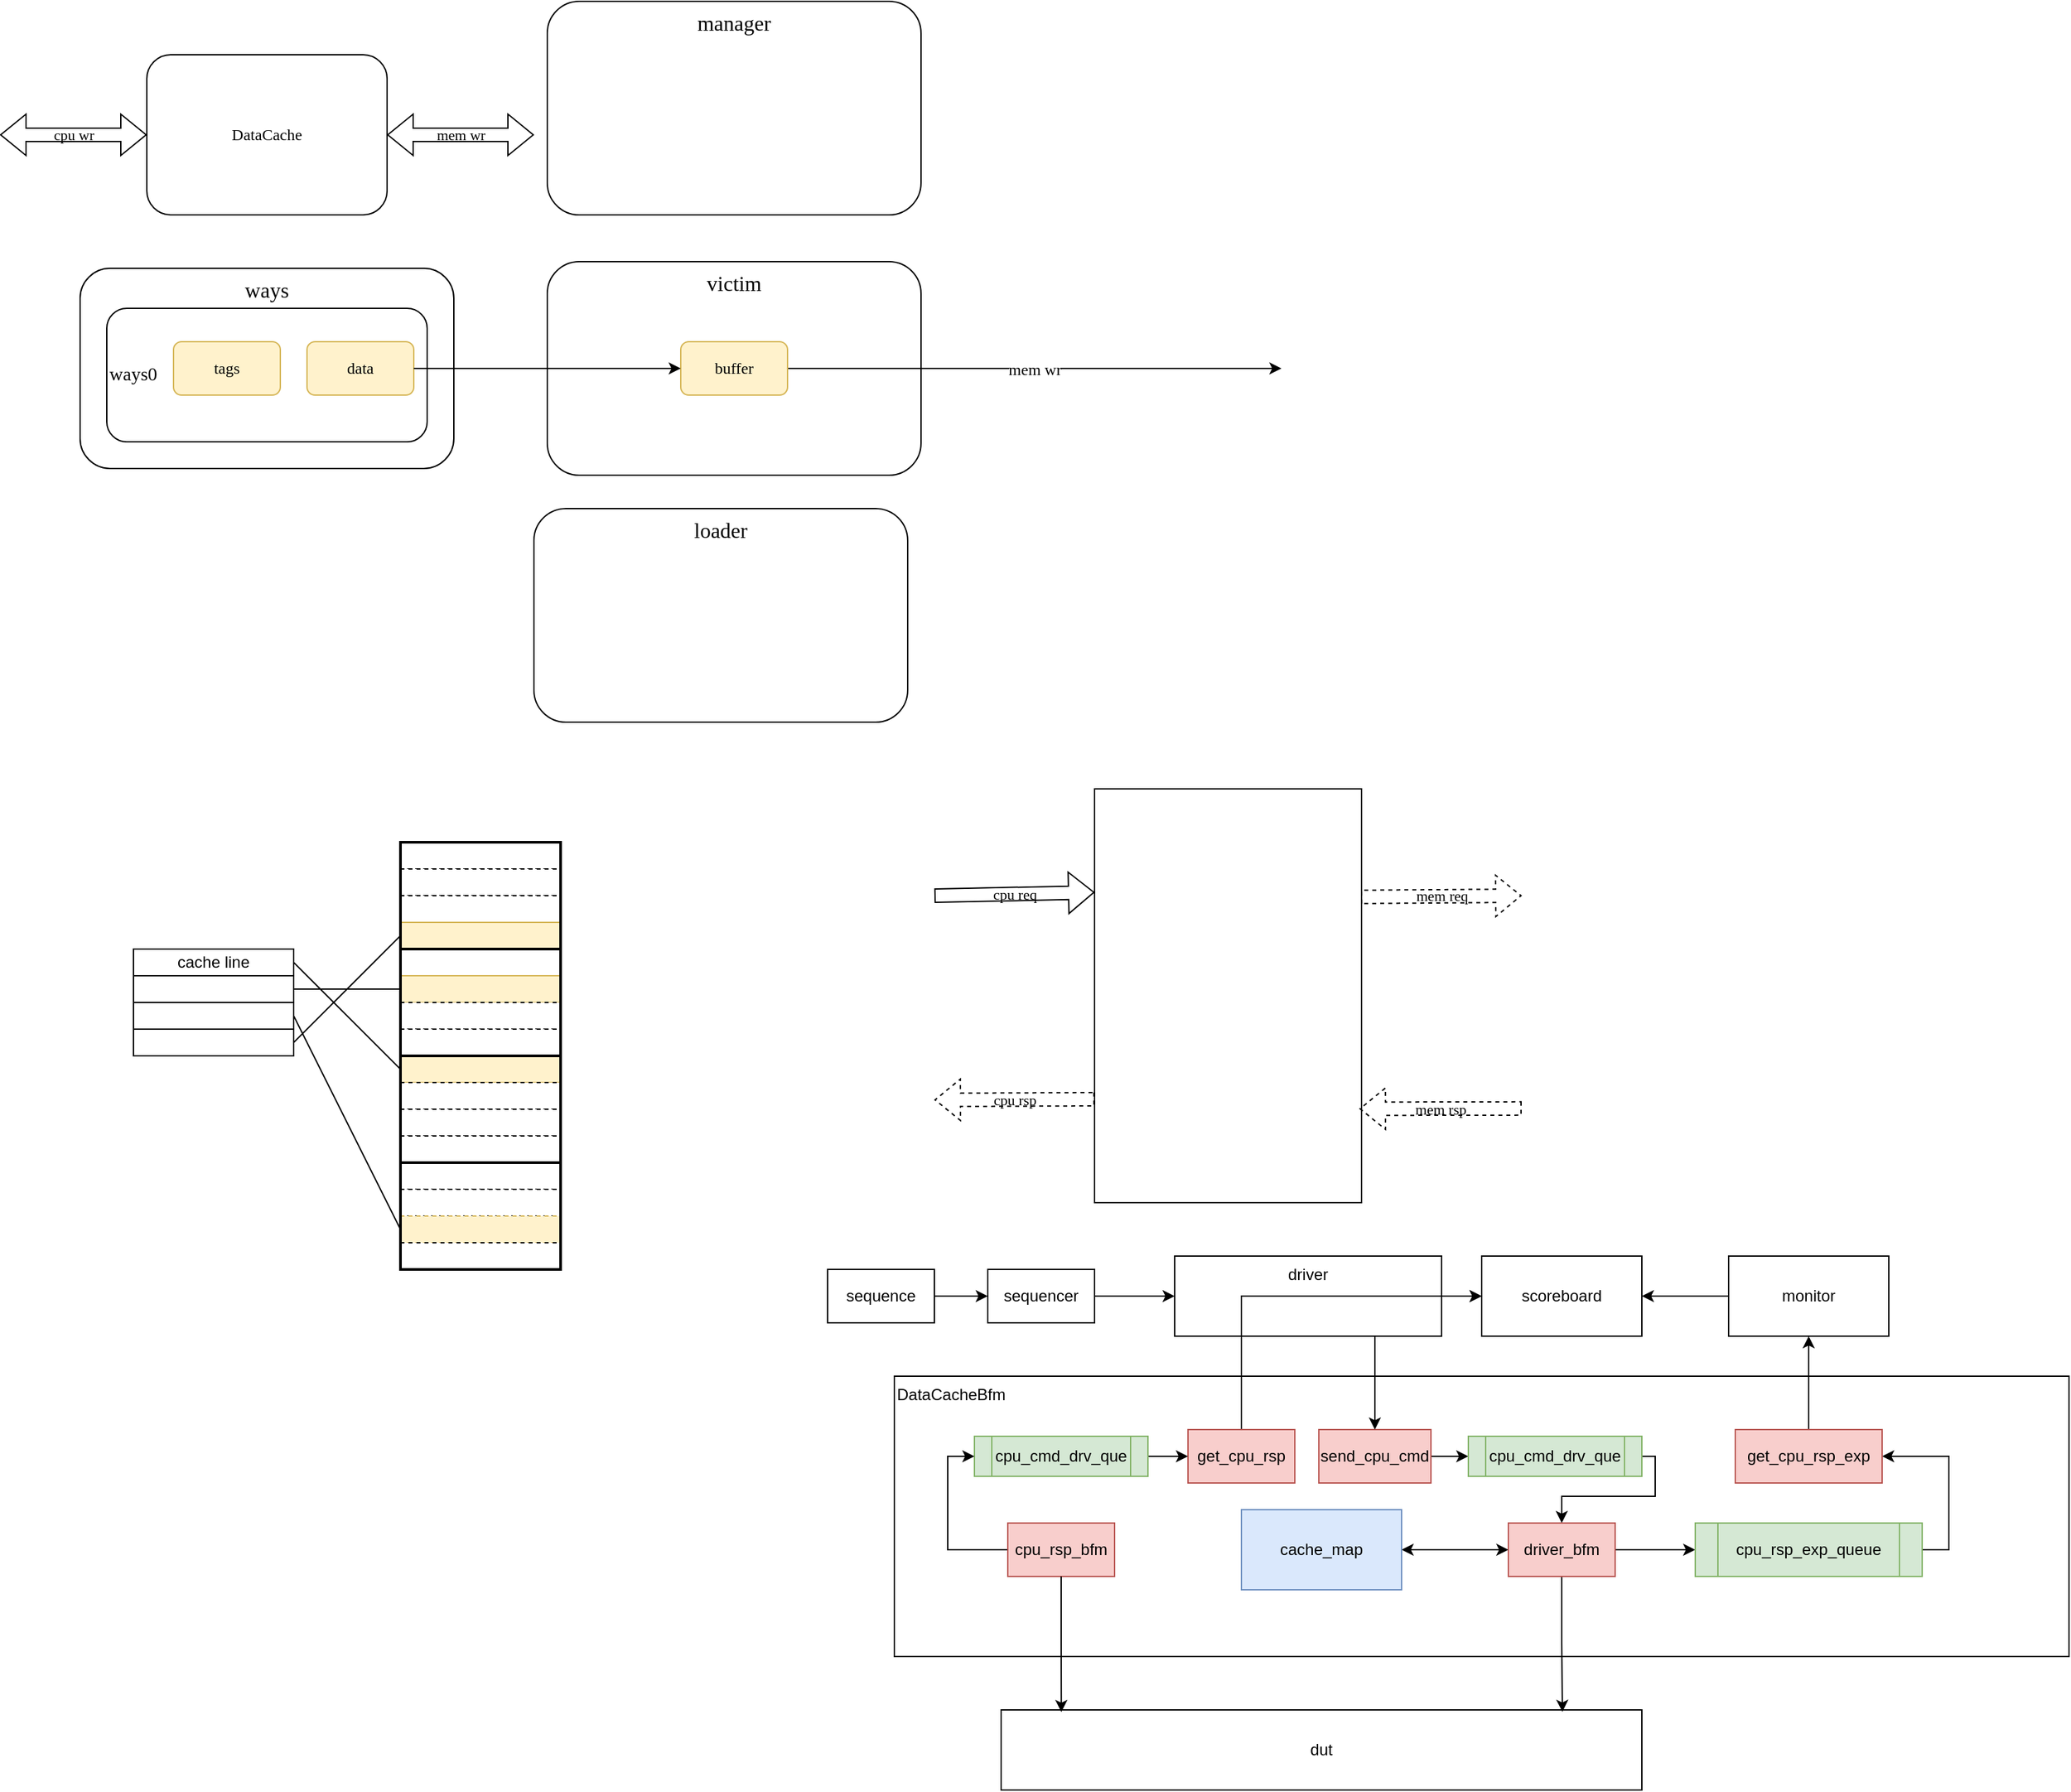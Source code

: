<mxfile version="22.1.22" type="embed" pages="2">
  <diagram id="ByWnodgbexxBwmBKIoyD" name="AvstWidthCovTest">
    <mxGraphModel dx="1222" dy="829" grid="0" gridSize="10" guides="1" tooltips="1" connect="1" arrows="1" fold="1" page="0" pageScale="1" pageWidth="850" pageHeight="1100" math="1" shadow="0">
      <root>
        <mxCell id="0" />
        <mxCell id="1" parent="0" />
        <mxCell id="24" value="ways" style="rounded=1;whiteSpace=wrap;html=1;verticalAlign=top;fontFamily=Verdana;fontSize=16;" parent="1" vertex="1">
          <mxGeometry x="240" y="210" width="280" height="150" as="geometry" />
        </mxCell>
        <mxCell id="16" value="ways0" style="rounded=1;whiteSpace=wrap;html=1;align=left;fontFamily=Verdana;fontSize=14;" parent="1" vertex="1">
          <mxGeometry x="260" y="240" width="240" height="100" as="geometry" />
        </mxCell>
        <mxCell id="11" value="DataCache" style="whiteSpace=wrap;html=1;rounded=1;fontFamily=Verdana;" parent="1" vertex="1">
          <mxGeometry x="290" y="50" width="180" height="120" as="geometry" />
        </mxCell>
        <mxCell id="12" value="mem wr" style="shape=flexArrow;endArrow=classic;startArrow=classic;html=1;rounded=0;labelBackgroundColor=none;exitX=1;exitY=0.5;exitDx=0;exitDy=0;fontFamily=Verdana;" parent="1" source="11" edge="1">
          <mxGeometry width="100" height="100" relative="1" as="geometry">
            <mxPoint x="470" y="120" as="sourcePoint" />
            <mxPoint x="580" y="110" as="targetPoint" />
          </mxGeometry>
        </mxCell>
        <mxCell id="13" value="cpu wr" style="shape=flexArrow;endArrow=classic;startArrow=classic;html=1;rounded=0;entryX=0;entryY=0.5;entryDx=0;entryDy=0;labelBackgroundColor=none;fontFamily=Verdana;" parent="1" target="11" edge="1">
          <mxGeometry width="100" height="100" relative="1" as="geometry">
            <mxPoint x="180" y="110" as="sourcePoint" />
            <mxPoint x="330" y="120" as="targetPoint" />
          </mxGeometry>
        </mxCell>
        <mxCell id="14" value="tags" style="whiteSpace=wrap;html=1;rounded=1;fontFamily=Verdana;fontSize=12;fillColor=#fff2cc;strokeColor=#d6b656;" parent="1" vertex="1">
          <mxGeometry x="310" y="265" width="80" height="40" as="geometry" />
        </mxCell>
        <mxCell id="15" value="data" style="whiteSpace=wrap;html=1;rounded=1;fontFamily=Verdana;fontSize=12;fillColor=#fff2cc;strokeColor=#d6b656;" parent="1" vertex="1">
          <mxGeometry x="410" y="265" width="80" height="40" as="geometry" />
        </mxCell>
        <mxCell id="27" value="victim" style="rounded=1;whiteSpace=wrap;html=1;verticalAlign=top;fontFamily=Verdana;fontSize=16;" parent="1" vertex="1">
          <mxGeometry x="590" y="205" width="280" height="160" as="geometry" />
        </mxCell>
        <mxCell id="83" value="mem wr" style="edgeStyle=orthogonalEdgeStyle;rounded=0;html=1;fontFamily=Verdana;fontSize=12;" parent="1" source="28" edge="1">
          <mxGeometry relative="1" as="geometry">
            <mxPoint x="1140" y="285" as="targetPoint" />
          </mxGeometry>
        </mxCell>
        <mxCell id="28" value="buffer" style="whiteSpace=wrap;html=1;rounded=1;fontFamily=Verdana;fontSize=12;fillColor=#fff2cc;strokeColor=#d6b656;" parent="1" vertex="1">
          <mxGeometry x="690" y="265" width="80" height="40" as="geometry" />
        </mxCell>
        <mxCell id="30" value="manager" style="rounded=1;whiteSpace=wrap;html=1;verticalAlign=top;fontFamily=Verdana;fontSize=16;" parent="1" vertex="1">
          <mxGeometry x="590" y="10" width="280" height="160" as="geometry" />
        </mxCell>
        <mxCell id="37" value="cache line" style="whiteSpace=wrap;html=1;" parent="1" vertex="1">
          <mxGeometry x="280" y="720" width="120" height="20" as="geometry" />
        </mxCell>
        <mxCell id="38" value="" style="whiteSpace=wrap;html=1;" parent="1" vertex="1">
          <mxGeometry x="280" y="740" width="120" height="20" as="geometry" />
        </mxCell>
        <mxCell id="39" value="" style="whiteSpace=wrap;html=1;" parent="1" vertex="1">
          <mxGeometry x="280" y="760" width="120" height="20" as="geometry" />
        </mxCell>
        <mxCell id="41" value="" style="whiteSpace=wrap;html=1;" parent="1" vertex="1">
          <mxGeometry x="280" y="780" width="120" height="20" as="geometry" />
        </mxCell>
        <mxCell id="48" value="" style="whiteSpace=wrap;html=1;dashed=1;" parent="1" vertex="1">
          <mxGeometry x="480" y="720" width="120" height="20" as="geometry" />
        </mxCell>
        <mxCell id="74" style="edgeStyle=orthogonalEdgeStyle;rounded=0;orthogonalLoop=1;jettySize=auto;html=1;entryX=1;entryY=0.5;entryDx=0;entryDy=0;endArrow=none;endFill=0;" parent="1" source="49" target="38" edge="1">
          <mxGeometry relative="1" as="geometry" />
        </mxCell>
        <mxCell id="49" value="" style="whiteSpace=wrap;html=1;fillColor=#fff2cc;strokeColor=#d6b656;" parent="1" vertex="1">
          <mxGeometry x="480" y="740" width="120" height="20" as="geometry" />
        </mxCell>
        <mxCell id="50" value="" style="whiteSpace=wrap;html=1;dashed=1;" parent="1" vertex="1">
          <mxGeometry x="480" y="760" width="120" height="20" as="geometry" />
        </mxCell>
        <mxCell id="51" value="" style="whiteSpace=wrap;html=1;dashed=1;" parent="1" vertex="1">
          <mxGeometry x="480" y="780" width="120" height="20" as="geometry" />
        </mxCell>
        <mxCell id="53" value="" style="whiteSpace=wrap;html=1;dashed=1;" parent="1" vertex="1">
          <mxGeometry x="480" y="640" width="120" height="20" as="geometry" />
        </mxCell>
        <mxCell id="54" value="" style="whiteSpace=wrap;html=1;dashed=1;" parent="1" vertex="1">
          <mxGeometry x="480" y="660" width="120" height="20" as="geometry" />
        </mxCell>
        <mxCell id="55" value="" style="whiteSpace=wrap;html=1;dashed=1;" parent="1" vertex="1">
          <mxGeometry x="480" y="680" width="120" height="20" as="geometry" />
        </mxCell>
        <mxCell id="73" style="rounded=0;orthogonalLoop=1;jettySize=auto;html=1;entryX=1;entryY=0.5;entryDx=0;entryDy=0;exitX=0;exitY=0.5;exitDx=0;exitDy=0;endArrow=none;endFill=0;" parent="1" source="56" target="41" edge="1">
          <mxGeometry relative="1" as="geometry" />
        </mxCell>
        <mxCell id="56" value="" style="whiteSpace=wrap;html=1;fillColor=#fff2cc;strokeColor=#d6b656;" parent="1" vertex="1">
          <mxGeometry x="480" y="700" width="120" height="20" as="geometry" />
        </mxCell>
        <mxCell id="75" style="rounded=0;orthogonalLoop=1;jettySize=auto;html=1;entryX=1;entryY=0.5;entryDx=0;entryDy=0;exitX=0;exitY=0.5;exitDx=0;exitDy=0;endArrow=none;endFill=0;" parent="1" source="57" target="37" edge="1">
          <mxGeometry relative="1" as="geometry" />
        </mxCell>
        <mxCell id="57" value="" style="whiteSpace=wrap;html=1;fillColor=#fff2cc;strokeColor=#d6b656;" parent="1" vertex="1">
          <mxGeometry x="480" y="800" width="120" height="20" as="geometry" />
        </mxCell>
        <mxCell id="58" value="" style="whiteSpace=wrap;html=1;dashed=1;" parent="1" vertex="1">
          <mxGeometry x="480" y="820" width="120" height="20" as="geometry" />
        </mxCell>
        <mxCell id="59" value="" style="whiteSpace=wrap;html=1;dashed=1;" parent="1" vertex="1">
          <mxGeometry x="480" y="840" width="120" height="20" as="geometry" />
        </mxCell>
        <mxCell id="60" value="" style="whiteSpace=wrap;html=1;dashed=1;" parent="1" vertex="1">
          <mxGeometry x="480" y="860" width="120" height="20" as="geometry" />
        </mxCell>
        <mxCell id="61" value="" style="whiteSpace=wrap;html=1;dashed=1;" parent="1" vertex="1">
          <mxGeometry x="480" y="880" width="120" height="20" as="geometry" />
        </mxCell>
        <mxCell id="62" value="" style="whiteSpace=wrap;html=1;dashed=1;" parent="1" vertex="1">
          <mxGeometry x="480" y="900" width="120" height="20" as="geometry" />
        </mxCell>
        <mxCell id="76" style="rounded=0;orthogonalLoop=1;jettySize=auto;html=1;entryX=1;entryY=0.5;entryDx=0;entryDy=0;startArrow=none;startFill=0;endArrow=none;endFill=0;exitX=0;exitY=0.5;exitDx=0;exitDy=0;" parent="1" source="63" target="39" edge="1">
          <mxGeometry relative="1" as="geometry" />
        </mxCell>
        <mxCell id="63" value="" style="whiteSpace=wrap;html=1;dashed=1;fillColor=#fff2cc;strokeColor=#d6b656;" parent="1" vertex="1">
          <mxGeometry x="480" y="920" width="120" height="20" as="geometry" />
        </mxCell>
        <mxCell id="64" value="" style="whiteSpace=wrap;html=1;dashed=1;" parent="1" vertex="1">
          <mxGeometry x="480" y="940" width="120" height="20" as="geometry" />
        </mxCell>
        <mxCell id="52" value="" style="whiteSpace=wrap;html=1;fillColor=none;strokeWidth=2;" parent="1" vertex="1">
          <mxGeometry x="480" y="640" width="120" height="80" as="geometry" />
        </mxCell>
        <mxCell id="67" value="" style="whiteSpace=wrap;html=1;fillColor=none;strokeWidth=2;" parent="1" vertex="1">
          <mxGeometry x="480" y="720" width="120" height="80" as="geometry" />
        </mxCell>
        <mxCell id="68" value="" style="whiteSpace=wrap;html=1;fillColor=none;strokeWidth=2;" parent="1" vertex="1">
          <mxGeometry x="480" y="800" width="120" height="80" as="geometry" />
        </mxCell>
        <mxCell id="70" value="" style="whiteSpace=wrap;html=1;fillColor=none;strokeWidth=2;" parent="1" vertex="1">
          <mxGeometry x="480" y="880" width="120" height="80" as="geometry" />
        </mxCell>
        <mxCell id="77" style="edgeStyle=none;html=1;entryX=0;entryY=0.5;entryDx=0;entryDy=0;" parent="1" source="15" target="28" edge="1">
          <mxGeometry relative="1" as="geometry" />
        </mxCell>
        <mxCell id="84" value="loader" style="rounded=1;whiteSpace=wrap;html=1;verticalAlign=top;fontFamily=Verdana;fontSize=16;" parent="1" vertex="1">
          <mxGeometry x="580" y="390" width="280" height="160" as="geometry" />
        </mxCell>
        <mxCell id="85" value="" style="whiteSpace=wrap;html=1;" vertex="1" parent="1">
          <mxGeometry x="1000" y="600" width="200" height="310" as="geometry" />
        </mxCell>
        <mxCell id="86" value="cpu req" style="shape=flexArrow;endArrow=classic;html=1;rounded=0;entryX=0;entryY=0.25;entryDx=0;entryDy=0;labelBackgroundColor=none;fontFamily=Verdana;" edge="1" parent="1" target="85">
          <mxGeometry width="50" height="50" relative="1" as="geometry">
            <mxPoint x="880" y="680" as="sourcePoint" />
            <mxPoint x="930" y="660" as="targetPoint" />
          </mxGeometry>
        </mxCell>
        <mxCell id="87" value="cpu rsp" style="shape=flexArrow;endArrow=classic;html=1;rounded=0;exitX=0;exitY=0.75;exitDx=0;exitDy=0;dashed=1;labelBackgroundColor=none;fontFamily=Verdana;" edge="1" parent="1" source="85">
          <mxGeometry width="50" height="50" relative="1" as="geometry">
            <mxPoint x="1070" y="780" as="sourcePoint" />
            <mxPoint x="880" y="833" as="targetPoint" />
          </mxGeometry>
        </mxCell>
        <mxCell id="88" value="mem req" style="shape=flexArrow;endArrow=classic;html=1;rounded=0;entryX=0;entryY=0.25;entryDx=0;entryDy=0;exitX=0.998;exitY=0.261;exitDx=0;exitDy=0;exitPerimeter=0;dashed=1;fontFamily=Verdana;labelBackgroundColor=none;" edge="1" parent="1" source="85">
          <mxGeometry width="50" height="50" relative="1" as="geometry">
            <mxPoint x="1200" y="682" as="sourcePoint" />
            <mxPoint x="1320" y="680" as="targetPoint" />
          </mxGeometry>
        </mxCell>
        <mxCell id="89" value="mem rsp" style="shape=flexArrow;endArrow=classic;html=1;rounded=0;exitX=0;exitY=0.75;exitDx=0;exitDy=0;dashed=1;labelBackgroundColor=none;fontFamily=Verdana;entryX=0.992;entryY=0.773;entryDx=0;entryDy=0;entryPerimeter=0;" edge="1" parent="1" target="85">
          <mxGeometry width="50" height="50" relative="1" as="geometry">
            <mxPoint x="1320" y="839.43" as="sourcePoint" />
            <mxPoint x="1200" y="839.43" as="targetPoint" />
          </mxGeometry>
        </mxCell>
        <mxCell id="96" style="edgeStyle=orthogonalEdgeStyle;rounded=0;orthogonalLoop=1;jettySize=auto;html=1;entryX=0;entryY=0.5;entryDx=0;entryDy=0;" edge="1" parent="1" source="92" target="95">
          <mxGeometry relative="1" as="geometry" />
        </mxCell>
        <mxCell id="92" value="sequencer" style="whiteSpace=wrap;html=1;" vertex="1" parent="1">
          <mxGeometry x="920" y="960" width="80" height="40" as="geometry" />
        </mxCell>
        <mxCell id="94" style="edgeStyle=orthogonalEdgeStyle;rounded=0;orthogonalLoop=1;jettySize=auto;html=1;entryX=0;entryY=0.5;entryDx=0;entryDy=0;" edge="1" parent="1" source="93" target="92">
          <mxGeometry relative="1" as="geometry" />
        </mxCell>
        <mxCell id="93" value="sequence" style="whiteSpace=wrap;html=1;" vertex="1" parent="1">
          <mxGeometry x="800" y="960" width="80" height="40" as="geometry" />
        </mxCell>
        <mxCell id="108" style="edgeStyle=orthogonalEdgeStyle;rounded=0;orthogonalLoop=1;jettySize=auto;html=1;entryX=0;entryY=0.5;entryDx=0;entryDy=0;" edge="1" parent="1" source="95" target="107">
          <mxGeometry relative="1" as="geometry" />
        </mxCell>
        <mxCell id="95" value="driver" style="whiteSpace=wrap;html=1;verticalAlign=top;" vertex="1" parent="1">
          <mxGeometry x="1060" y="950" width="200" height="60" as="geometry" />
        </mxCell>
        <mxCell id="97" value="DataCacheBfm" style="whiteSpace=wrap;html=1;verticalAlign=top;align=left;" vertex="1" parent="1">
          <mxGeometry x="850" y="1040" width="880" height="210" as="geometry" />
        </mxCell>
        <mxCell id="102" style="edgeStyle=orthogonalEdgeStyle;rounded=0;orthogonalLoop=1;jettySize=auto;html=1;entryX=0;entryY=0.5;entryDx=0;entryDy=0;" edge="1" parent="1" source="98" target="101">
          <mxGeometry relative="1" as="geometry" />
        </mxCell>
        <mxCell id="98" value="send_cpu_cmd" style="whiteSpace=wrap;html=1;fillColor=#f8cecc;strokeColor=#b85450;" vertex="1" parent="1">
          <mxGeometry x="1168" y="1080" width="84" height="40" as="geometry" />
        </mxCell>
        <mxCell id="99" style="edgeStyle=orthogonalEdgeStyle;rounded=0;orthogonalLoop=1;jettySize=auto;html=1;entryX=0.5;entryY=0;entryDx=0;entryDy=0;exitX=0.75;exitY=1;exitDx=0;exitDy=0;" edge="1" parent="1" source="95" target="98">
          <mxGeometry relative="1" as="geometry" />
        </mxCell>
        <mxCell id="112" style="edgeStyle=orthogonalEdgeStyle;rounded=0;orthogonalLoop=1;jettySize=auto;html=1;entryX=0.5;entryY=0;entryDx=0;entryDy=0;" edge="1" parent="1" source="101" target="104">
          <mxGeometry relative="1" as="geometry">
            <Array as="points">
              <mxPoint x="1420" y="1100" />
              <mxPoint x="1420" y="1130" />
              <mxPoint x="1350" y="1130" />
            </Array>
          </mxGeometry>
        </mxCell>
        <mxCell id="101" value="cpu_cmd_drv_que" style="shape=process;whiteSpace=wrap;html=1;backgroundOutline=1;fillColor=#d5e8d4;strokeColor=#82b366;" vertex="1" parent="1">
          <mxGeometry x="1280" y="1085" width="130" height="30" as="geometry" />
        </mxCell>
        <mxCell id="103" value="dut" style="whiteSpace=wrap;html=1;" vertex="1" parent="1">
          <mxGeometry x="930" y="1290" width="480" height="60" as="geometry" />
        </mxCell>
        <mxCell id="106" style="edgeStyle=orthogonalEdgeStyle;rounded=0;orthogonalLoop=1;jettySize=auto;html=1;entryX=0.876;entryY=0.024;entryDx=0;entryDy=0;entryPerimeter=0;" edge="1" parent="1" source="104" target="103">
          <mxGeometry relative="1" as="geometry" />
        </mxCell>
        <mxCell id="120" style="edgeStyle=orthogonalEdgeStyle;rounded=0;orthogonalLoop=1;jettySize=auto;html=1;entryX=0;entryY=0.5;entryDx=0;entryDy=0;" edge="1" parent="1" source="104" target="119">
          <mxGeometry relative="1" as="geometry" />
        </mxCell>
        <mxCell id="122" style="edgeStyle=orthogonalEdgeStyle;rounded=0;orthogonalLoop=1;jettySize=auto;html=1;entryX=1;entryY=0.5;entryDx=0;entryDy=0;startArrow=classic;startFill=1;" edge="1" parent="1" source="104" target="121">
          <mxGeometry relative="1" as="geometry" />
        </mxCell>
        <mxCell id="104" value="driver_bfm" style="whiteSpace=wrap;html=1;fillColor=#f8cecc;strokeColor=#b85450;" vertex="1" parent="1">
          <mxGeometry x="1310" y="1150" width="80" height="40" as="geometry" />
        </mxCell>
        <mxCell id="107" value="scoreboard" style="whiteSpace=wrap;html=1;" vertex="1" parent="1">
          <mxGeometry x="1290" y="950" width="120" height="60" as="geometry" />
        </mxCell>
        <mxCell id="129" style="edgeStyle=orthogonalEdgeStyle;rounded=0;orthogonalLoop=1;jettySize=auto;html=1;entryX=0;entryY=0.5;entryDx=0;entryDy=0;verticalAlign=top;" edge="1" parent="1" source="109" target="107">
          <mxGeometry relative="1" as="geometry">
            <Array as="points">
              <mxPoint x="1110" y="980" />
            </Array>
          </mxGeometry>
        </mxCell>
        <mxCell id="109" value="get_cpu_rsp" style="whiteSpace=wrap;html=1;fillColor=#f8cecc;strokeColor=#b85450;" vertex="1" parent="1">
          <mxGeometry x="1070" y="1080" width="80" height="40" as="geometry" />
        </mxCell>
        <mxCell id="114" style="edgeStyle=orthogonalEdgeStyle;rounded=0;orthogonalLoop=1;jettySize=auto;html=1;entryX=0;entryY=0.5;entryDx=0;entryDy=0;" edge="1" parent="1" source="113" target="109">
          <mxGeometry relative="1" as="geometry" />
        </mxCell>
        <mxCell id="113" value="cpu_cmd_drv_que" style="shape=process;whiteSpace=wrap;html=1;backgroundOutline=1;fillColor=#d5e8d4;strokeColor=#82b366;" vertex="1" parent="1">
          <mxGeometry x="910" y="1085" width="130" height="30" as="geometry" />
        </mxCell>
        <mxCell id="116" style="edgeStyle=orthogonalEdgeStyle;rounded=0;orthogonalLoop=1;jettySize=auto;html=1;entryX=0;entryY=0.5;entryDx=0;entryDy=0;exitX=0;exitY=0.5;exitDx=0;exitDy=0;" edge="1" parent="1" source="115" target="113">
          <mxGeometry relative="1" as="geometry" />
        </mxCell>
        <mxCell id="115" value="cpu_rsp_bfm" style="whiteSpace=wrap;html=1;fillColor=#f8cecc;strokeColor=#b85450;" vertex="1" parent="1">
          <mxGeometry x="935" y="1150" width="80" height="40" as="geometry" />
        </mxCell>
        <mxCell id="118" style="edgeStyle=orthogonalEdgeStyle;rounded=0;orthogonalLoop=1;jettySize=auto;html=1;entryX=0.094;entryY=0.027;entryDx=0;entryDy=0;entryPerimeter=0;" edge="1" parent="1" source="115" target="103">
          <mxGeometry relative="1" as="geometry" />
        </mxCell>
        <mxCell id="125" style="edgeStyle=orthogonalEdgeStyle;rounded=0;orthogonalLoop=1;jettySize=auto;html=1;entryX=1;entryY=0.5;entryDx=0;entryDy=0;exitX=1;exitY=0.5;exitDx=0;exitDy=0;" edge="1" parent="1" source="119" target="123">
          <mxGeometry relative="1" as="geometry" />
        </mxCell>
        <mxCell id="119" value="cpu_rsp_exp_queue" style="shape=process;whiteSpace=wrap;html=1;backgroundOutline=1;fillColor=#d5e8d4;strokeColor=#82b366;" vertex="1" parent="1">
          <mxGeometry x="1450" y="1150" width="170" height="40" as="geometry" />
        </mxCell>
        <mxCell id="121" value="cache_map" style="whiteSpace=wrap;html=1;fillColor=#dae8fc;strokeColor=#6c8ebf;" vertex="1" parent="1">
          <mxGeometry x="1110" y="1140" width="120" height="60" as="geometry" />
        </mxCell>
        <mxCell id="128" style="edgeStyle=orthogonalEdgeStyle;rounded=0;orthogonalLoop=1;jettySize=auto;html=1;entryX=0.5;entryY=1;entryDx=0;entryDy=0;" edge="1" parent="1" source="123" target="126">
          <mxGeometry relative="1" as="geometry" />
        </mxCell>
        <mxCell id="123" value="get_cpu_rsp_exp" style="whiteSpace=wrap;html=1;fillColor=#f8cecc;strokeColor=#b85450;" vertex="1" parent="1">
          <mxGeometry x="1480" y="1080" width="110" height="40" as="geometry" />
        </mxCell>
        <mxCell id="127" style="edgeStyle=orthogonalEdgeStyle;rounded=0;orthogonalLoop=1;jettySize=auto;html=1;entryX=1;entryY=0.5;entryDx=0;entryDy=0;" edge="1" parent="1" source="126" target="107">
          <mxGeometry relative="1" as="geometry" />
        </mxCell>
        <mxCell id="126" value="monitor" style="whiteSpace=wrap;html=1;" vertex="1" parent="1">
          <mxGeometry x="1475" y="950" width="120" height="60" as="geometry" />
        </mxCell>
      </root>
    </mxGraphModel>
  </diagram>
  <diagram id="n_BqRoRJM9pi_r8xWl5j" name="DataCache">
    <mxGraphModel dx="1521" dy="996" grid="1" gridSize="10" guides="1" tooltips="1" connect="1" arrows="1" fold="1" page="1" pageScale="1" pageWidth="850" pageHeight="1100" math="0" shadow="0">
      <root>
        <mxCell id="0" />
        <mxCell id="1" parent="0" />
        <mxCell id="TxRPVYnzFZI4B-xf0rwA-1" value="" style="whiteSpace=wrap;html=1;" vertex="1" parent="1">
          <mxGeometry x="130" y="190" width="120" height="60" as="geometry" />
        </mxCell>
        <mxCell id="TxRPVYnzFZI4B-xf0rwA-2" value="Text" style="text;strokeColor=none;align=center;fillColor=none;html=1;verticalAlign=middle;whiteSpace=wrap;rounded=0;" vertex="1" parent="1">
          <mxGeometry x="390" y="490" width="60" height="30" as="geometry" />
        </mxCell>
      </root>
    </mxGraphModel>
  </diagram>
</mxfile>
